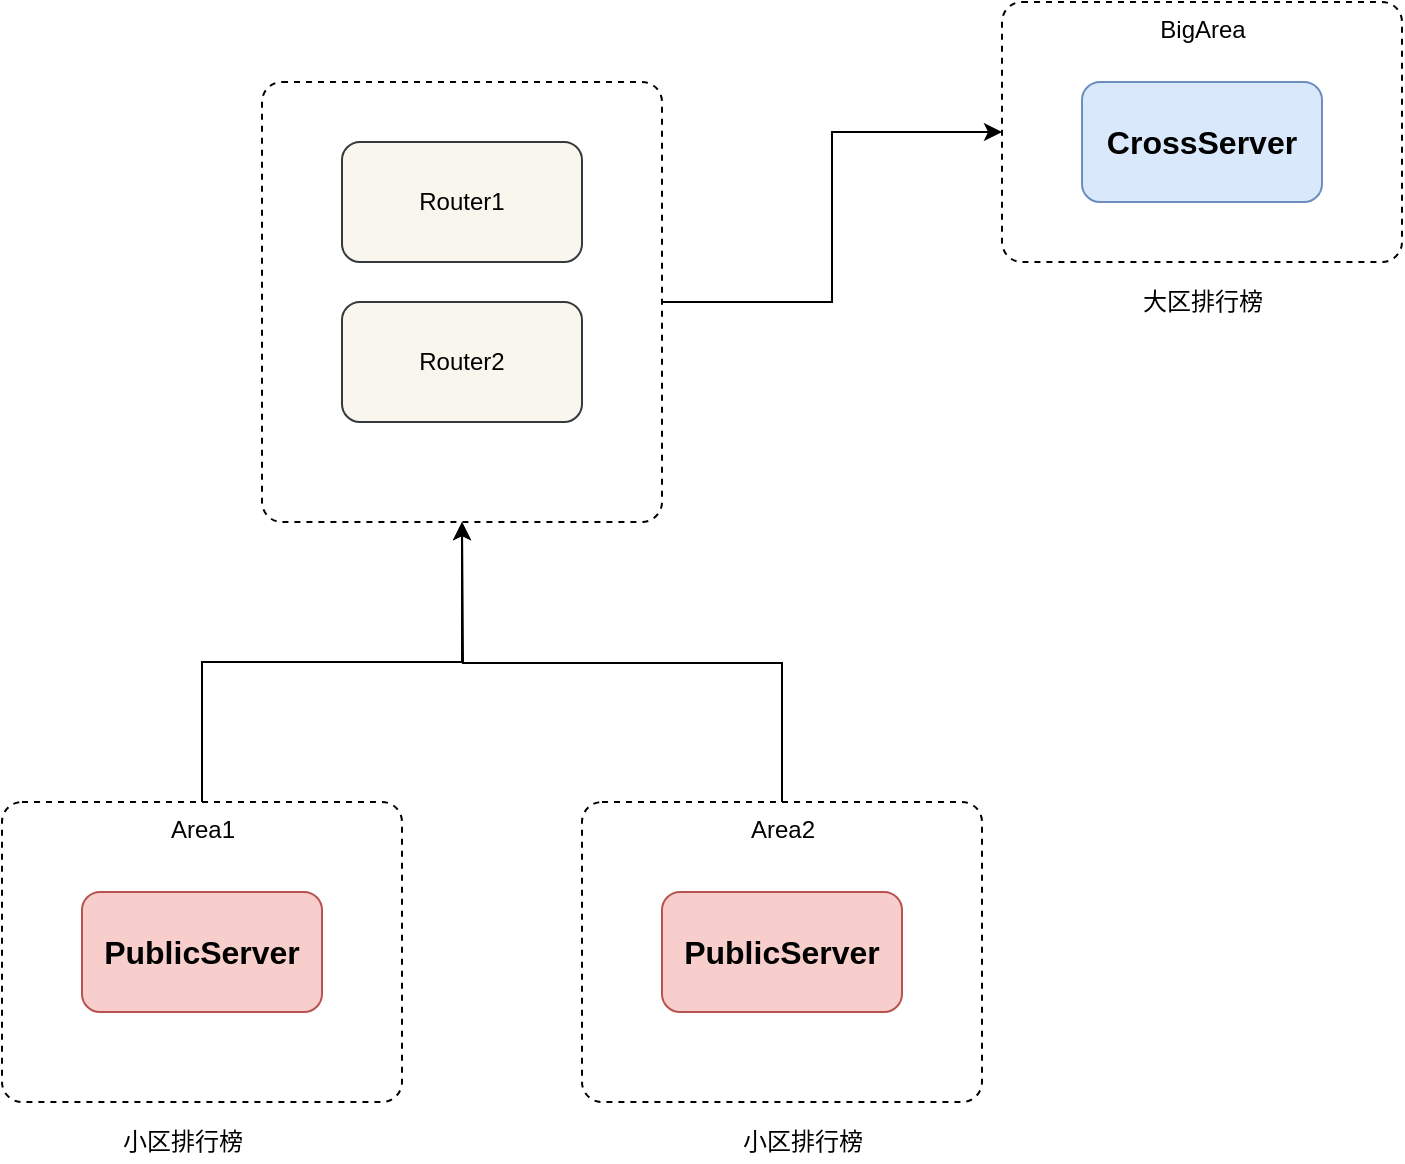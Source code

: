 <mxfile version="14.9.8" type="github">
  <diagram id="p_FAqtNOAxRcE6hIxBqp" name="Page-1">
    <mxGraphModel dx="1422" dy="762" grid="1" gridSize="10" guides="1" tooltips="1" connect="1" arrows="1" fold="1" page="1" pageScale="1" pageWidth="827" pageHeight="1169" math="0" shadow="0">
      <root>
        <mxCell id="0" />
        <mxCell id="1" parent="0" />
        <mxCell id="C6xy-tCzpk72cB2vPJg2-21" style="rounded=0;orthogonalLoop=1;jettySize=auto;html=1;exitX=1;exitY=0.5;exitDx=0;exitDy=0;entryX=0;entryY=0.5;entryDx=0;entryDy=0;edgeStyle=orthogonalEdgeStyle;" edge="1" parent="1" source="C6xy-tCzpk72cB2vPJg2-7" target="C6xy-tCzpk72cB2vPJg2-17">
          <mxGeometry relative="1" as="geometry" />
        </mxCell>
        <mxCell id="C6xy-tCzpk72cB2vPJg2-7" value="" style="html=1;align=center;verticalAlign=top;rounded=1;absoluteArcSize=1;arcSize=20;dashed=1;" vertex="1" parent="1">
          <mxGeometry x="180" y="120" width="200" height="220" as="geometry" />
        </mxCell>
        <mxCell id="C6xy-tCzpk72cB2vPJg2-9" value="Router1" style="rounded=1;whiteSpace=wrap;html=1;fillColor=#f9f7ed;strokeColor=#36393d;" vertex="1" parent="1">
          <mxGeometry x="220" y="150" width="120" height="60" as="geometry" />
        </mxCell>
        <mxCell id="C6xy-tCzpk72cB2vPJg2-10" value="Router2" style="rounded=1;whiteSpace=wrap;html=1;fillColor=#f9f7ed;strokeColor=#36393d;" vertex="1" parent="1">
          <mxGeometry x="220" y="230" width="120" height="60" as="geometry" />
        </mxCell>
        <mxCell id="C6xy-tCzpk72cB2vPJg2-19" style="edgeStyle=orthogonalEdgeStyle;rounded=0;orthogonalLoop=1;jettySize=auto;html=1;exitX=0.5;exitY=0;exitDx=0;exitDy=0;entryX=0.5;entryY=1;entryDx=0;entryDy=0;" edge="1" parent="1" source="C6xy-tCzpk72cB2vPJg2-11" target="C6xy-tCzpk72cB2vPJg2-7">
          <mxGeometry relative="1" as="geometry">
            <mxPoint x="240" y="350" as="targetPoint" />
          </mxGeometry>
        </mxCell>
        <mxCell id="C6xy-tCzpk72cB2vPJg2-11" value="Area1" style="html=1;align=center;verticalAlign=top;rounded=1;absoluteArcSize=1;arcSize=20;dashed=1;" vertex="1" parent="1">
          <mxGeometry x="50" y="480" width="200" height="150" as="geometry" />
        </mxCell>
        <mxCell id="C6xy-tCzpk72cB2vPJg2-20" style="edgeStyle=orthogonalEdgeStyle;rounded=0;orthogonalLoop=1;jettySize=auto;html=1;exitX=0.5;exitY=0;exitDx=0;exitDy=0;" edge="1" parent="1" source="C6xy-tCzpk72cB2vPJg2-12">
          <mxGeometry relative="1" as="geometry">
            <mxPoint x="280" y="340" as="targetPoint" />
          </mxGeometry>
        </mxCell>
        <mxCell id="C6xy-tCzpk72cB2vPJg2-12" value="Area2" style="html=1;align=center;verticalAlign=top;rounded=1;absoluteArcSize=1;arcSize=20;dashed=1;" vertex="1" parent="1">
          <mxGeometry x="340" y="480" width="200" height="150" as="geometry" />
        </mxCell>
        <mxCell id="C6xy-tCzpk72cB2vPJg2-13" value="&lt;font style=&quot;font-size: 16px&quot;&gt;&lt;b&gt;PublicServer&lt;/b&gt;&lt;/font&gt;" style="rounded=1;whiteSpace=wrap;html=1;fillColor=#f8cecc;strokeColor=#b85450;" vertex="1" parent="1">
          <mxGeometry x="90" y="525" width="120" height="60" as="geometry" />
        </mxCell>
        <mxCell id="C6xy-tCzpk72cB2vPJg2-14" value="&lt;b style=&quot;font-size: 16px&quot;&gt;PublicServer&lt;/b&gt;" style="rounded=1;whiteSpace=wrap;html=1;fillColor=#f8cecc;strokeColor=#b85450;" vertex="1" parent="1">
          <mxGeometry x="380" y="525" width="120" height="60" as="geometry" />
        </mxCell>
        <mxCell id="C6xy-tCzpk72cB2vPJg2-17" value="BigArea" style="html=1;align=center;verticalAlign=top;rounded=1;absoluteArcSize=1;arcSize=20;dashed=1;" vertex="1" parent="1">
          <mxGeometry x="550" y="80" width="200" height="130" as="geometry" />
        </mxCell>
        <mxCell id="C6xy-tCzpk72cB2vPJg2-18" value="&lt;font style=&quot;font-size: 16px&quot;&gt;&lt;b&gt;CrossServer&lt;/b&gt;&lt;/font&gt;" style="rounded=1;whiteSpace=wrap;html=1;fillColor=#dae8fc;strokeColor=#6c8ebf;" vertex="1" parent="1">
          <mxGeometry x="590" y="120" width="120" height="60" as="geometry" />
        </mxCell>
        <mxCell id="C6xy-tCzpk72cB2vPJg2-22" value="大区排行榜" style="text;html=1;align=center;verticalAlign=middle;resizable=0;points=[];autosize=1;strokeColor=none;" vertex="1" parent="1">
          <mxGeometry x="610" y="220" width="80" height="20" as="geometry" />
        </mxCell>
        <mxCell id="C6xy-tCzpk72cB2vPJg2-23" value="小区排行榜" style="text;html=1;align=center;verticalAlign=middle;resizable=0;points=[];autosize=1;strokeColor=none;" vertex="1" parent="1">
          <mxGeometry x="100" y="640" width="80" height="20" as="geometry" />
        </mxCell>
        <mxCell id="C6xy-tCzpk72cB2vPJg2-25" value="小区排行榜" style="text;html=1;align=center;verticalAlign=middle;resizable=0;points=[];autosize=1;strokeColor=none;" vertex="1" parent="1">
          <mxGeometry x="410" y="640" width="80" height="20" as="geometry" />
        </mxCell>
      </root>
    </mxGraphModel>
  </diagram>
</mxfile>
